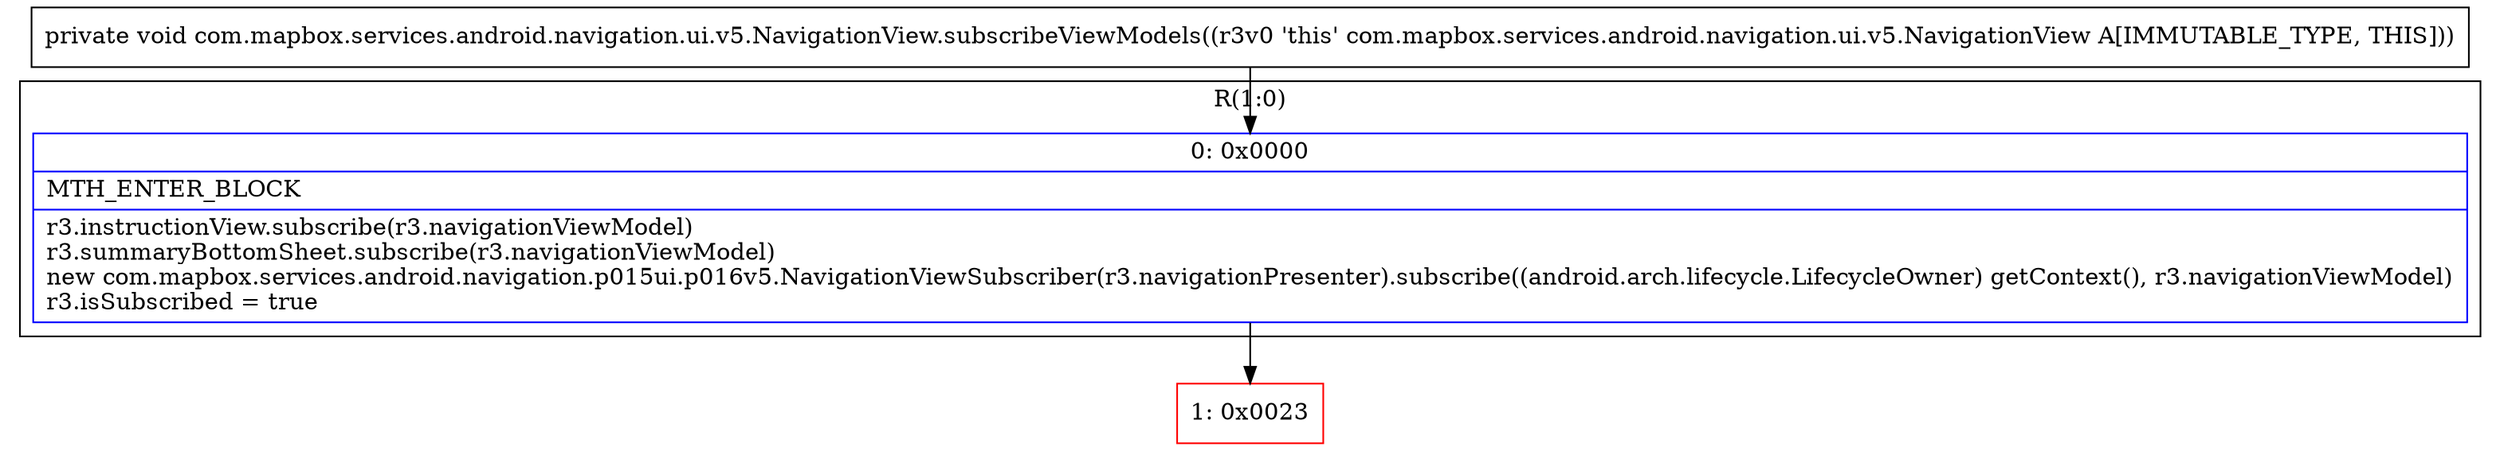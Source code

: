 digraph "CFG forcom.mapbox.services.android.navigation.ui.v5.NavigationView.subscribeViewModels()V" {
subgraph cluster_Region_2110049857 {
label = "R(1:0)";
node [shape=record,color=blue];
Node_0 [shape=record,label="{0\:\ 0x0000|MTH_ENTER_BLOCK\l|r3.instructionView.subscribe(r3.navigationViewModel)\lr3.summaryBottomSheet.subscribe(r3.navigationViewModel)\lnew com.mapbox.services.android.navigation.p015ui.p016v5.NavigationViewSubscriber(r3.navigationPresenter).subscribe((android.arch.lifecycle.LifecycleOwner) getContext(), r3.navigationViewModel)\lr3.isSubscribed = true\l}"];
}
Node_1 [shape=record,color=red,label="{1\:\ 0x0023}"];
MethodNode[shape=record,label="{private void com.mapbox.services.android.navigation.ui.v5.NavigationView.subscribeViewModels((r3v0 'this' com.mapbox.services.android.navigation.ui.v5.NavigationView A[IMMUTABLE_TYPE, THIS])) }"];
MethodNode -> Node_0;
Node_0 -> Node_1;
}

